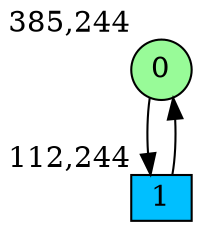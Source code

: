 digraph G {
graph [bgcolor=white]
node [shape=circle, style = filled, fillcolor=white,fixedsize=true, width=0.4, height=0.3 ]
0[xlabel="385,244", pos = "4.26563,0!", fillcolor=palegreen ];
1[xlabel="112,244", pos = "0,0!", fillcolor=deepskyblue, shape=box ];
0->1 ;
1->0 ;
}
